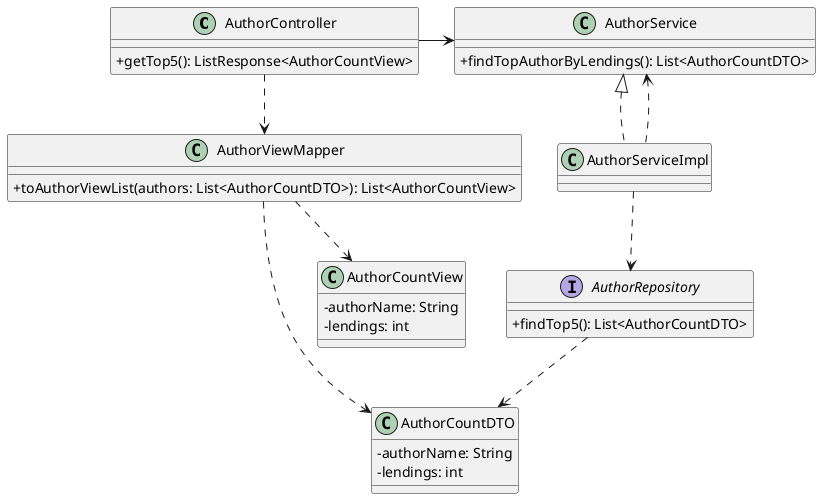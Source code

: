 @startuml
skinparam classAttributeIconSize 0

class AuthorController {
    + getTop5(): ListResponse<AuthorCountView>
}

class AuthorService {
    + findTopAuthorByLendings(): List<AuthorCountDTO>
}

class AuthorServiceImpl implements AuthorService {
}

interface AuthorRepository {
    + findTop5(): List<AuthorCountDTO>
}

class AuthorViewMapper {
    + toAuthorViewList(authors: List<AuthorCountDTO>): List<AuthorCountView>
}

class AuthorCountDTO {
    - authorName: String
    - lendings: int
}

class AuthorCountView {
    - authorName: String
    - lendings: int
}

AuthorController -> AuthorService
AuthorServiceImpl .up.> AuthorService
AuthorServiceImpl ..> AuthorRepository
AuthorController ..> AuthorViewMapper
AuthorRepository ..> AuthorCountDTO
AuthorViewMapper ..> AuthorCountDTO
AuthorViewMapper ..> AuthorCountView

@enduml

